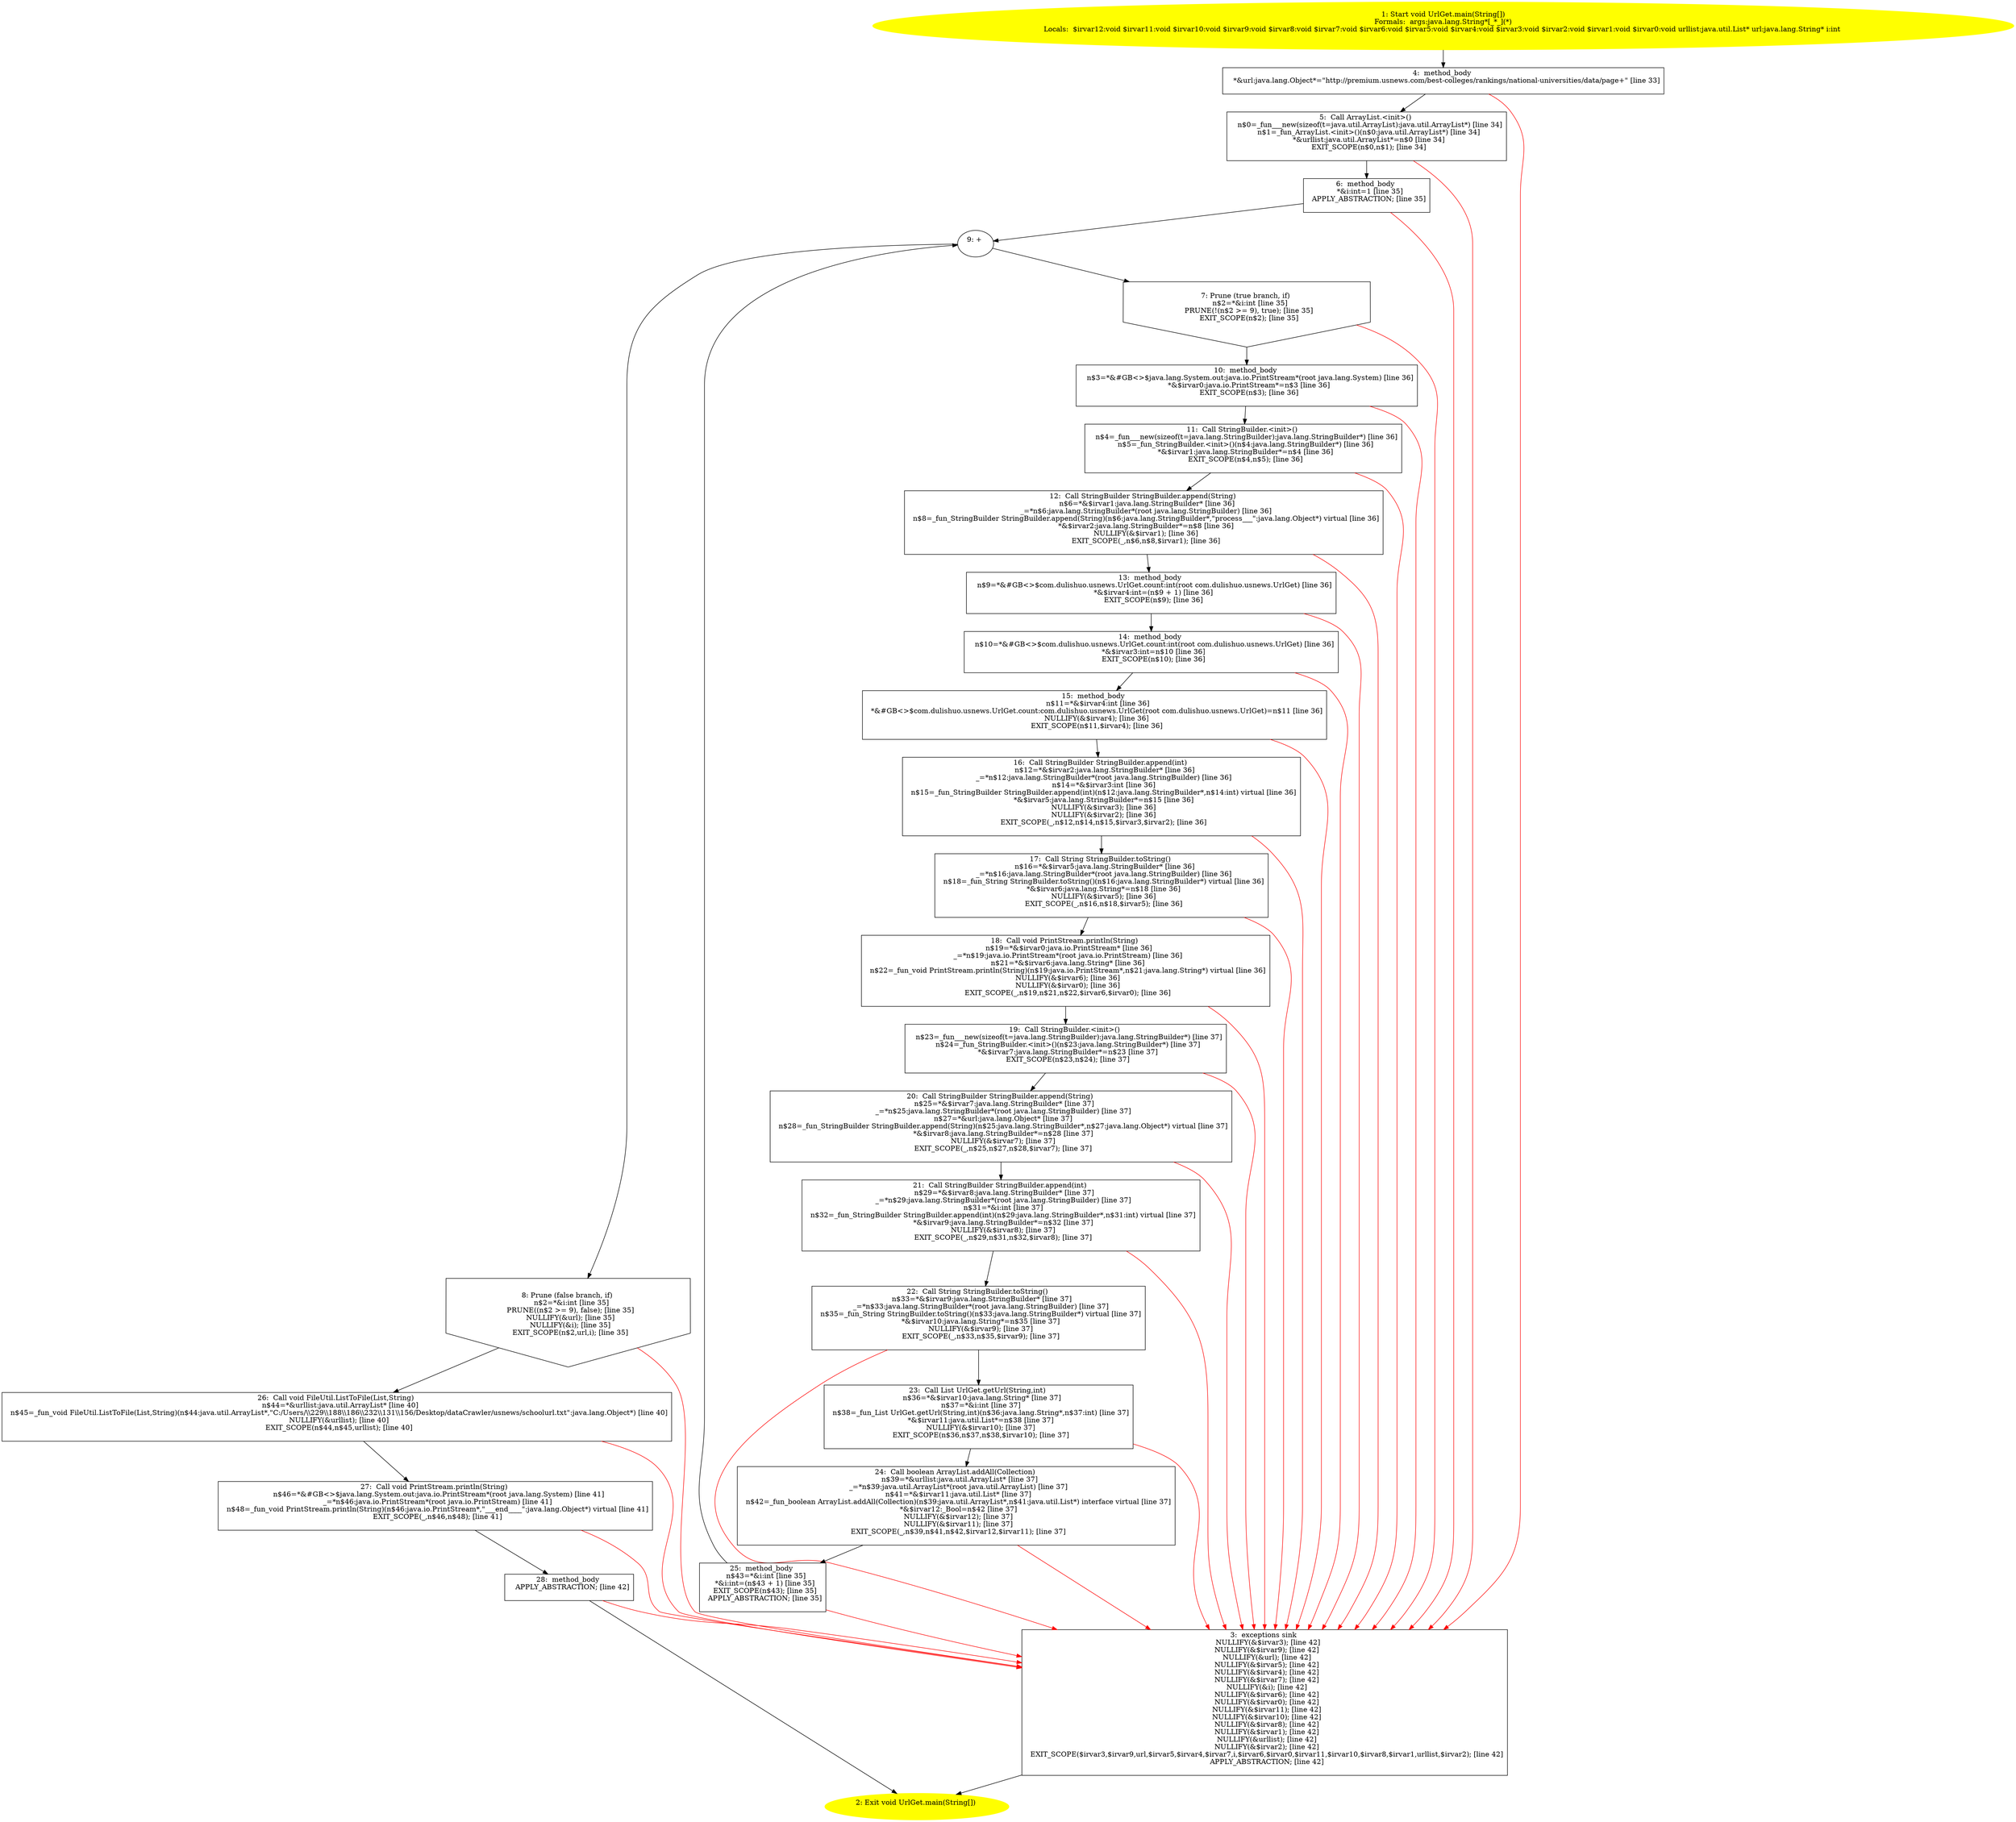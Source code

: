 /* @generated */
digraph cfg {
"com.dulishuo.usnews.UrlGet.main(java.lang.String[]):void.9e06cdba2e8323287ebeb42153912f81_1" [label="1: Start void UrlGet.main(String[])\nFormals:  args:java.lang.String*[_*_](*)\nLocals:  $irvar12:void $irvar11:void $irvar10:void $irvar9:void $irvar8:void $irvar7:void $irvar6:void $irvar5:void $irvar4:void $irvar3:void $irvar2:void $irvar1:void $irvar0:void urllist:java.util.List* url:java.lang.String* i:int \n  " color=yellow style=filled]
	

	 "com.dulishuo.usnews.UrlGet.main(java.lang.String[]):void.9e06cdba2e8323287ebeb42153912f81_1" -> "com.dulishuo.usnews.UrlGet.main(java.lang.String[]):void.9e06cdba2e8323287ebeb42153912f81_4" ;
"com.dulishuo.usnews.UrlGet.main(java.lang.String[]):void.9e06cdba2e8323287ebeb42153912f81_2" [label="2: Exit void UrlGet.main(String[]) \n  " color=yellow style=filled]
	

"com.dulishuo.usnews.UrlGet.main(java.lang.String[]):void.9e06cdba2e8323287ebeb42153912f81_3" [label="3:  exceptions sink \n   NULLIFY(&$irvar3); [line 42]\n  NULLIFY(&$irvar9); [line 42]\n  NULLIFY(&url); [line 42]\n  NULLIFY(&$irvar5); [line 42]\n  NULLIFY(&$irvar4); [line 42]\n  NULLIFY(&$irvar7); [line 42]\n  NULLIFY(&i); [line 42]\n  NULLIFY(&$irvar6); [line 42]\n  NULLIFY(&$irvar0); [line 42]\n  NULLIFY(&$irvar11); [line 42]\n  NULLIFY(&$irvar10); [line 42]\n  NULLIFY(&$irvar8); [line 42]\n  NULLIFY(&$irvar1); [line 42]\n  NULLIFY(&urllist); [line 42]\n  NULLIFY(&$irvar2); [line 42]\n  EXIT_SCOPE($irvar3,$irvar9,url,$irvar5,$irvar4,$irvar7,i,$irvar6,$irvar0,$irvar11,$irvar10,$irvar8,$irvar1,urllist,$irvar2); [line 42]\n  APPLY_ABSTRACTION; [line 42]\n " shape="box"]
	

	 "com.dulishuo.usnews.UrlGet.main(java.lang.String[]):void.9e06cdba2e8323287ebeb42153912f81_3" -> "com.dulishuo.usnews.UrlGet.main(java.lang.String[]):void.9e06cdba2e8323287ebeb42153912f81_2" ;
"com.dulishuo.usnews.UrlGet.main(java.lang.String[]):void.9e06cdba2e8323287ebeb42153912f81_4" [label="4:  method_body \n   *&url:java.lang.Object*=\"http://premium.usnews.com/best-colleges/rankings/national-universities/data/page+\" [line 33]\n " shape="box"]
	

	 "com.dulishuo.usnews.UrlGet.main(java.lang.String[]):void.9e06cdba2e8323287ebeb42153912f81_4" -> "com.dulishuo.usnews.UrlGet.main(java.lang.String[]):void.9e06cdba2e8323287ebeb42153912f81_5" ;
	 "com.dulishuo.usnews.UrlGet.main(java.lang.String[]):void.9e06cdba2e8323287ebeb42153912f81_4" -> "com.dulishuo.usnews.UrlGet.main(java.lang.String[]):void.9e06cdba2e8323287ebeb42153912f81_3" [color="red" ];
"com.dulishuo.usnews.UrlGet.main(java.lang.String[]):void.9e06cdba2e8323287ebeb42153912f81_5" [label="5:  Call ArrayList.<init>() \n   n$0=_fun___new(sizeof(t=java.util.ArrayList):java.util.ArrayList*) [line 34]\n  n$1=_fun_ArrayList.<init>()(n$0:java.util.ArrayList*) [line 34]\n  *&urllist:java.util.ArrayList*=n$0 [line 34]\n  EXIT_SCOPE(n$0,n$1); [line 34]\n " shape="box"]
	

	 "com.dulishuo.usnews.UrlGet.main(java.lang.String[]):void.9e06cdba2e8323287ebeb42153912f81_5" -> "com.dulishuo.usnews.UrlGet.main(java.lang.String[]):void.9e06cdba2e8323287ebeb42153912f81_6" ;
	 "com.dulishuo.usnews.UrlGet.main(java.lang.String[]):void.9e06cdba2e8323287ebeb42153912f81_5" -> "com.dulishuo.usnews.UrlGet.main(java.lang.String[]):void.9e06cdba2e8323287ebeb42153912f81_3" [color="red" ];
"com.dulishuo.usnews.UrlGet.main(java.lang.String[]):void.9e06cdba2e8323287ebeb42153912f81_6" [label="6:  method_body \n   *&i:int=1 [line 35]\n  APPLY_ABSTRACTION; [line 35]\n " shape="box"]
	

	 "com.dulishuo.usnews.UrlGet.main(java.lang.String[]):void.9e06cdba2e8323287ebeb42153912f81_6" -> "com.dulishuo.usnews.UrlGet.main(java.lang.String[]):void.9e06cdba2e8323287ebeb42153912f81_9" ;
	 "com.dulishuo.usnews.UrlGet.main(java.lang.String[]):void.9e06cdba2e8323287ebeb42153912f81_6" -> "com.dulishuo.usnews.UrlGet.main(java.lang.String[]):void.9e06cdba2e8323287ebeb42153912f81_3" [color="red" ];
"com.dulishuo.usnews.UrlGet.main(java.lang.String[]):void.9e06cdba2e8323287ebeb42153912f81_7" [label="7: Prune (true branch, if) \n   n$2=*&i:int [line 35]\n  PRUNE(!(n$2 >= 9), true); [line 35]\n  EXIT_SCOPE(n$2); [line 35]\n " shape="invhouse"]
	

	 "com.dulishuo.usnews.UrlGet.main(java.lang.String[]):void.9e06cdba2e8323287ebeb42153912f81_7" -> "com.dulishuo.usnews.UrlGet.main(java.lang.String[]):void.9e06cdba2e8323287ebeb42153912f81_10" ;
	 "com.dulishuo.usnews.UrlGet.main(java.lang.String[]):void.9e06cdba2e8323287ebeb42153912f81_7" -> "com.dulishuo.usnews.UrlGet.main(java.lang.String[]):void.9e06cdba2e8323287ebeb42153912f81_3" [color="red" ];
"com.dulishuo.usnews.UrlGet.main(java.lang.String[]):void.9e06cdba2e8323287ebeb42153912f81_8" [label="8: Prune (false branch, if) \n   n$2=*&i:int [line 35]\n  PRUNE((n$2 >= 9), false); [line 35]\n  NULLIFY(&url); [line 35]\n  NULLIFY(&i); [line 35]\n  EXIT_SCOPE(n$2,url,i); [line 35]\n " shape="invhouse"]
	

	 "com.dulishuo.usnews.UrlGet.main(java.lang.String[]):void.9e06cdba2e8323287ebeb42153912f81_8" -> "com.dulishuo.usnews.UrlGet.main(java.lang.String[]):void.9e06cdba2e8323287ebeb42153912f81_26" ;
	 "com.dulishuo.usnews.UrlGet.main(java.lang.String[]):void.9e06cdba2e8323287ebeb42153912f81_8" -> "com.dulishuo.usnews.UrlGet.main(java.lang.String[]):void.9e06cdba2e8323287ebeb42153912f81_3" [color="red" ];
"com.dulishuo.usnews.UrlGet.main(java.lang.String[]):void.9e06cdba2e8323287ebeb42153912f81_9" [label="9: + \n  " ]
	

	 "com.dulishuo.usnews.UrlGet.main(java.lang.String[]):void.9e06cdba2e8323287ebeb42153912f81_9" -> "com.dulishuo.usnews.UrlGet.main(java.lang.String[]):void.9e06cdba2e8323287ebeb42153912f81_7" ;
	 "com.dulishuo.usnews.UrlGet.main(java.lang.String[]):void.9e06cdba2e8323287ebeb42153912f81_9" -> "com.dulishuo.usnews.UrlGet.main(java.lang.String[]):void.9e06cdba2e8323287ebeb42153912f81_8" ;
"com.dulishuo.usnews.UrlGet.main(java.lang.String[]):void.9e06cdba2e8323287ebeb42153912f81_10" [label="10:  method_body \n   n$3=*&#GB<>$java.lang.System.out:java.io.PrintStream*(root java.lang.System) [line 36]\n  *&$irvar0:java.io.PrintStream*=n$3 [line 36]\n  EXIT_SCOPE(n$3); [line 36]\n " shape="box"]
	

	 "com.dulishuo.usnews.UrlGet.main(java.lang.String[]):void.9e06cdba2e8323287ebeb42153912f81_10" -> "com.dulishuo.usnews.UrlGet.main(java.lang.String[]):void.9e06cdba2e8323287ebeb42153912f81_11" ;
	 "com.dulishuo.usnews.UrlGet.main(java.lang.String[]):void.9e06cdba2e8323287ebeb42153912f81_10" -> "com.dulishuo.usnews.UrlGet.main(java.lang.String[]):void.9e06cdba2e8323287ebeb42153912f81_3" [color="red" ];
"com.dulishuo.usnews.UrlGet.main(java.lang.String[]):void.9e06cdba2e8323287ebeb42153912f81_11" [label="11:  Call StringBuilder.<init>() \n   n$4=_fun___new(sizeof(t=java.lang.StringBuilder):java.lang.StringBuilder*) [line 36]\n  n$5=_fun_StringBuilder.<init>()(n$4:java.lang.StringBuilder*) [line 36]\n  *&$irvar1:java.lang.StringBuilder*=n$4 [line 36]\n  EXIT_SCOPE(n$4,n$5); [line 36]\n " shape="box"]
	

	 "com.dulishuo.usnews.UrlGet.main(java.lang.String[]):void.9e06cdba2e8323287ebeb42153912f81_11" -> "com.dulishuo.usnews.UrlGet.main(java.lang.String[]):void.9e06cdba2e8323287ebeb42153912f81_12" ;
	 "com.dulishuo.usnews.UrlGet.main(java.lang.String[]):void.9e06cdba2e8323287ebeb42153912f81_11" -> "com.dulishuo.usnews.UrlGet.main(java.lang.String[]):void.9e06cdba2e8323287ebeb42153912f81_3" [color="red" ];
"com.dulishuo.usnews.UrlGet.main(java.lang.String[]):void.9e06cdba2e8323287ebeb42153912f81_12" [label="12:  Call StringBuilder StringBuilder.append(String) \n   n$6=*&$irvar1:java.lang.StringBuilder* [line 36]\n  _=*n$6:java.lang.StringBuilder*(root java.lang.StringBuilder) [line 36]\n  n$8=_fun_StringBuilder StringBuilder.append(String)(n$6:java.lang.StringBuilder*,\"process___\":java.lang.Object*) virtual [line 36]\n  *&$irvar2:java.lang.StringBuilder*=n$8 [line 36]\n  NULLIFY(&$irvar1); [line 36]\n  EXIT_SCOPE(_,n$6,n$8,$irvar1); [line 36]\n " shape="box"]
	

	 "com.dulishuo.usnews.UrlGet.main(java.lang.String[]):void.9e06cdba2e8323287ebeb42153912f81_12" -> "com.dulishuo.usnews.UrlGet.main(java.lang.String[]):void.9e06cdba2e8323287ebeb42153912f81_13" ;
	 "com.dulishuo.usnews.UrlGet.main(java.lang.String[]):void.9e06cdba2e8323287ebeb42153912f81_12" -> "com.dulishuo.usnews.UrlGet.main(java.lang.String[]):void.9e06cdba2e8323287ebeb42153912f81_3" [color="red" ];
"com.dulishuo.usnews.UrlGet.main(java.lang.String[]):void.9e06cdba2e8323287ebeb42153912f81_13" [label="13:  method_body \n   n$9=*&#GB<>$com.dulishuo.usnews.UrlGet.count:int(root com.dulishuo.usnews.UrlGet) [line 36]\n  *&$irvar4:int=(n$9 + 1) [line 36]\n  EXIT_SCOPE(n$9); [line 36]\n " shape="box"]
	

	 "com.dulishuo.usnews.UrlGet.main(java.lang.String[]):void.9e06cdba2e8323287ebeb42153912f81_13" -> "com.dulishuo.usnews.UrlGet.main(java.lang.String[]):void.9e06cdba2e8323287ebeb42153912f81_14" ;
	 "com.dulishuo.usnews.UrlGet.main(java.lang.String[]):void.9e06cdba2e8323287ebeb42153912f81_13" -> "com.dulishuo.usnews.UrlGet.main(java.lang.String[]):void.9e06cdba2e8323287ebeb42153912f81_3" [color="red" ];
"com.dulishuo.usnews.UrlGet.main(java.lang.String[]):void.9e06cdba2e8323287ebeb42153912f81_14" [label="14:  method_body \n   n$10=*&#GB<>$com.dulishuo.usnews.UrlGet.count:int(root com.dulishuo.usnews.UrlGet) [line 36]\n  *&$irvar3:int=n$10 [line 36]\n  EXIT_SCOPE(n$10); [line 36]\n " shape="box"]
	

	 "com.dulishuo.usnews.UrlGet.main(java.lang.String[]):void.9e06cdba2e8323287ebeb42153912f81_14" -> "com.dulishuo.usnews.UrlGet.main(java.lang.String[]):void.9e06cdba2e8323287ebeb42153912f81_15" ;
	 "com.dulishuo.usnews.UrlGet.main(java.lang.String[]):void.9e06cdba2e8323287ebeb42153912f81_14" -> "com.dulishuo.usnews.UrlGet.main(java.lang.String[]):void.9e06cdba2e8323287ebeb42153912f81_3" [color="red" ];
"com.dulishuo.usnews.UrlGet.main(java.lang.String[]):void.9e06cdba2e8323287ebeb42153912f81_15" [label="15:  method_body \n   n$11=*&$irvar4:int [line 36]\n  *&#GB<>$com.dulishuo.usnews.UrlGet.count:com.dulishuo.usnews.UrlGet(root com.dulishuo.usnews.UrlGet)=n$11 [line 36]\n  NULLIFY(&$irvar4); [line 36]\n  EXIT_SCOPE(n$11,$irvar4); [line 36]\n " shape="box"]
	

	 "com.dulishuo.usnews.UrlGet.main(java.lang.String[]):void.9e06cdba2e8323287ebeb42153912f81_15" -> "com.dulishuo.usnews.UrlGet.main(java.lang.String[]):void.9e06cdba2e8323287ebeb42153912f81_16" ;
	 "com.dulishuo.usnews.UrlGet.main(java.lang.String[]):void.9e06cdba2e8323287ebeb42153912f81_15" -> "com.dulishuo.usnews.UrlGet.main(java.lang.String[]):void.9e06cdba2e8323287ebeb42153912f81_3" [color="red" ];
"com.dulishuo.usnews.UrlGet.main(java.lang.String[]):void.9e06cdba2e8323287ebeb42153912f81_16" [label="16:  Call StringBuilder StringBuilder.append(int) \n   n$12=*&$irvar2:java.lang.StringBuilder* [line 36]\n  _=*n$12:java.lang.StringBuilder*(root java.lang.StringBuilder) [line 36]\n  n$14=*&$irvar3:int [line 36]\n  n$15=_fun_StringBuilder StringBuilder.append(int)(n$12:java.lang.StringBuilder*,n$14:int) virtual [line 36]\n  *&$irvar5:java.lang.StringBuilder*=n$15 [line 36]\n  NULLIFY(&$irvar3); [line 36]\n  NULLIFY(&$irvar2); [line 36]\n  EXIT_SCOPE(_,n$12,n$14,n$15,$irvar3,$irvar2); [line 36]\n " shape="box"]
	

	 "com.dulishuo.usnews.UrlGet.main(java.lang.String[]):void.9e06cdba2e8323287ebeb42153912f81_16" -> "com.dulishuo.usnews.UrlGet.main(java.lang.String[]):void.9e06cdba2e8323287ebeb42153912f81_17" ;
	 "com.dulishuo.usnews.UrlGet.main(java.lang.String[]):void.9e06cdba2e8323287ebeb42153912f81_16" -> "com.dulishuo.usnews.UrlGet.main(java.lang.String[]):void.9e06cdba2e8323287ebeb42153912f81_3" [color="red" ];
"com.dulishuo.usnews.UrlGet.main(java.lang.String[]):void.9e06cdba2e8323287ebeb42153912f81_17" [label="17:  Call String StringBuilder.toString() \n   n$16=*&$irvar5:java.lang.StringBuilder* [line 36]\n  _=*n$16:java.lang.StringBuilder*(root java.lang.StringBuilder) [line 36]\n  n$18=_fun_String StringBuilder.toString()(n$16:java.lang.StringBuilder*) virtual [line 36]\n  *&$irvar6:java.lang.String*=n$18 [line 36]\n  NULLIFY(&$irvar5); [line 36]\n  EXIT_SCOPE(_,n$16,n$18,$irvar5); [line 36]\n " shape="box"]
	

	 "com.dulishuo.usnews.UrlGet.main(java.lang.String[]):void.9e06cdba2e8323287ebeb42153912f81_17" -> "com.dulishuo.usnews.UrlGet.main(java.lang.String[]):void.9e06cdba2e8323287ebeb42153912f81_18" ;
	 "com.dulishuo.usnews.UrlGet.main(java.lang.String[]):void.9e06cdba2e8323287ebeb42153912f81_17" -> "com.dulishuo.usnews.UrlGet.main(java.lang.String[]):void.9e06cdba2e8323287ebeb42153912f81_3" [color="red" ];
"com.dulishuo.usnews.UrlGet.main(java.lang.String[]):void.9e06cdba2e8323287ebeb42153912f81_18" [label="18:  Call void PrintStream.println(String) \n   n$19=*&$irvar0:java.io.PrintStream* [line 36]\n  _=*n$19:java.io.PrintStream*(root java.io.PrintStream) [line 36]\n  n$21=*&$irvar6:java.lang.String* [line 36]\n  n$22=_fun_void PrintStream.println(String)(n$19:java.io.PrintStream*,n$21:java.lang.String*) virtual [line 36]\n  NULLIFY(&$irvar6); [line 36]\n  NULLIFY(&$irvar0); [line 36]\n  EXIT_SCOPE(_,n$19,n$21,n$22,$irvar6,$irvar0); [line 36]\n " shape="box"]
	

	 "com.dulishuo.usnews.UrlGet.main(java.lang.String[]):void.9e06cdba2e8323287ebeb42153912f81_18" -> "com.dulishuo.usnews.UrlGet.main(java.lang.String[]):void.9e06cdba2e8323287ebeb42153912f81_19" ;
	 "com.dulishuo.usnews.UrlGet.main(java.lang.String[]):void.9e06cdba2e8323287ebeb42153912f81_18" -> "com.dulishuo.usnews.UrlGet.main(java.lang.String[]):void.9e06cdba2e8323287ebeb42153912f81_3" [color="red" ];
"com.dulishuo.usnews.UrlGet.main(java.lang.String[]):void.9e06cdba2e8323287ebeb42153912f81_19" [label="19:  Call StringBuilder.<init>() \n   n$23=_fun___new(sizeof(t=java.lang.StringBuilder):java.lang.StringBuilder*) [line 37]\n  n$24=_fun_StringBuilder.<init>()(n$23:java.lang.StringBuilder*) [line 37]\n  *&$irvar7:java.lang.StringBuilder*=n$23 [line 37]\n  EXIT_SCOPE(n$23,n$24); [line 37]\n " shape="box"]
	

	 "com.dulishuo.usnews.UrlGet.main(java.lang.String[]):void.9e06cdba2e8323287ebeb42153912f81_19" -> "com.dulishuo.usnews.UrlGet.main(java.lang.String[]):void.9e06cdba2e8323287ebeb42153912f81_20" ;
	 "com.dulishuo.usnews.UrlGet.main(java.lang.String[]):void.9e06cdba2e8323287ebeb42153912f81_19" -> "com.dulishuo.usnews.UrlGet.main(java.lang.String[]):void.9e06cdba2e8323287ebeb42153912f81_3" [color="red" ];
"com.dulishuo.usnews.UrlGet.main(java.lang.String[]):void.9e06cdba2e8323287ebeb42153912f81_20" [label="20:  Call StringBuilder StringBuilder.append(String) \n   n$25=*&$irvar7:java.lang.StringBuilder* [line 37]\n  _=*n$25:java.lang.StringBuilder*(root java.lang.StringBuilder) [line 37]\n  n$27=*&url:java.lang.Object* [line 37]\n  n$28=_fun_StringBuilder StringBuilder.append(String)(n$25:java.lang.StringBuilder*,n$27:java.lang.Object*) virtual [line 37]\n  *&$irvar8:java.lang.StringBuilder*=n$28 [line 37]\n  NULLIFY(&$irvar7); [line 37]\n  EXIT_SCOPE(_,n$25,n$27,n$28,$irvar7); [line 37]\n " shape="box"]
	

	 "com.dulishuo.usnews.UrlGet.main(java.lang.String[]):void.9e06cdba2e8323287ebeb42153912f81_20" -> "com.dulishuo.usnews.UrlGet.main(java.lang.String[]):void.9e06cdba2e8323287ebeb42153912f81_21" ;
	 "com.dulishuo.usnews.UrlGet.main(java.lang.String[]):void.9e06cdba2e8323287ebeb42153912f81_20" -> "com.dulishuo.usnews.UrlGet.main(java.lang.String[]):void.9e06cdba2e8323287ebeb42153912f81_3" [color="red" ];
"com.dulishuo.usnews.UrlGet.main(java.lang.String[]):void.9e06cdba2e8323287ebeb42153912f81_21" [label="21:  Call StringBuilder StringBuilder.append(int) \n   n$29=*&$irvar8:java.lang.StringBuilder* [line 37]\n  _=*n$29:java.lang.StringBuilder*(root java.lang.StringBuilder) [line 37]\n  n$31=*&i:int [line 37]\n  n$32=_fun_StringBuilder StringBuilder.append(int)(n$29:java.lang.StringBuilder*,n$31:int) virtual [line 37]\n  *&$irvar9:java.lang.StringBuilder*=n$32 [line 37]\n  NULLIFY(&$irvar8); [line 37]\n  EXIT_SCOPE(_,n$29,n$31,n$32,$irvar8); [line 37]\n " shape="box"]
	

	 "com.dulishuo.usnews.UrlGet.main(java.lang.String[]):void.9e06cdba2e8323287ebeb42153912f81_21" -> "com.dulishuo.usnews.UrlGet.main(java.lang.String[]):void.9e06cdba2e8323287ebeb42153912f81_22" ;
	 "com.dulishuo.usnews.UrlGet.main(java.lang.String[]):void.9e06cdba2e8323287ebeb42153912f81_21" -> "com.dulishuo.usnews.UrlGet.main(java.lang.String[]):void.9e06cdba2e8323287ebeb42153912f81_3" [color="red" ];
"com.dulishuo.usnews.UrlGet.main(java.lang.String[]):void.9e06cdba2e8323287ebeb42153912f81_22" [label="22:  Call String StringBuilder.toString() \n   n$33=*&$irvar9:java.lang.StringBuilder* [line 37]\n  _=*n$33:java.lang.StringBuilder*(root java.lang.StringBuilder) [line 37]\n  n$35=_fun_String StringBuilder.toString()(n$33:java.lang.StringBuilder*) virtual [line 37]\n  *&$irvar10:java.lang.String*=n$35 [line 37]\n  NULLIFY(&$irvar9); [line 37]\n  EXIT_SCOPE(_,n$33,n$35,$irvar9); [line 37]\n " shape="box"]
	

	 "com.dulishuo.usnews.UrlGet.main(java.lang.String[]):void.9e06cdba2e8323287ebeb42153912f81_22" -> "com.dulishuo.usnews.UrlGet.main(java.lang.String[]):void.9e06cdba2e8323287ebeb42153912f81_23" ;
	 "com.dulishuo.usnews.UrlGet.main(java.lang.String[]):void.9e06cdba2e8323287ebeb42153912f81_22" -> "com.dulishuo.usnews.UrlGet.main(java.lang.String[]):void.9e06cdba2e8323287ebeb42153912f81_3" [color="red" ];
"com.dulishuo.usnews.UrlGet.main(java.lang.String[]):void.9e06cdba2e8323287ebeb42153912f81_23" [label="23:  Call List UrlGet.getUrl(String,int) \n   n$36=*&$irvar10:java.lang.String* [line 37]\n  n$37=*&i:int [line 37]\n  n$38=_fun_List UrlGet.getUrl(String,int)(n$36:java.lang.String*,n$37:int) [line 37]\n  *&$irvar11:java.util.List*=n$38 [line 37]\n  NULLIFY(&$irvar10); [line 37]\n  EXIT_SCOPE(n$36,n$37,n$38,$irvar10); [line 37]\n " shape="box"]
	

	 "com.dulishuo.usnews.UrlGet.main(java.lang.String[]):void.9e06cdba2e8323287ebeb42153912f81_23" -> "com.dulishuo.usnews.UrlGet.main(java.lang.String[]):void.9e06cdba2e8323287ebeb42153912f81_24" ;
	 "com.dulishuo.usnews.UrlGet.main(java.lang.String[]):void.9e06cdba2e8323287ebeb42153912f81_23" -> "com.dulishuo.usnews.UrlGet.main(java.lang.String[]):void.9e06cdba2e8323287ebeb42153912f81_3" [color="red" ];
"com.dulishuo.usnews.UrlGet.main(java.lang.String[]):void.9e06cdba2e8323287ebeb42153912f81_24" [label="24:  Call boolean ArrayList.addAll(Collection) \n   n$39=*&urllist:java.util.ArrayList* [line 37]\n  _=*n$39:java.util.ArrayList*(root java.util.ArrayList) [line 37]\n  n$41=*&$irvar11:java.util.List* [line 37]\n  n$42=_fun_boolean ArrayList.addAll(Collection)(n$39:java.util.ArrayList*,n$41:java.util.List*) interface virtual [line 37]\n  *&$irvar12:_Bool=n$42 [line 37]\n  NULLIFY(&$irvar12); [line 37]\n  NULLIFY(&$irvar11); [line 37]\n  EXIT_SCOPE(_,n$39,n$41,n$42,$irvar12,$irvar11); [line 37]\n " shape="box"]
	

	 "com.dulishuo.usnews.UrlGet.main(java.lang.String[]):void.9e06cdba2e8323287ebeb42153912f81_24" -> "com.dulishuo.usnews.UrlGet.main(java.lang.String[]):void.9e06cdba2e8323287ebeb42153912f81_25" ;
	 "com.dulishuo.usnews.UrlGet.main(java.lang.String[]):void.9e06cdba2e8323287ebeb42153912f81_24" -> "com.dulishuo.usnews.UrlGet.main(java.lang.String[]):void.9e06cdba2e8323287ebeb42153912f81_3" [color="red" ];
"com.dulishuo.usnews.UrlGet.main(java.lang.String[]):void.9e06cdba2e8323287ebeb42153912f81_25" [label="25:  method_body \n   n$43=*&i:int [line 35]\n  *&i:int=(n$43 + 1) [line 35]\n  EXIT_SCOPE(n$43); [line 35]\n  APPLY_ABSTRACTION; [line 35]\n " shape="box"]
	

	 "com.dulishuo.usnews.UrlGet.main(java.lang.String[]):void.9e06cdba2e8323287ebeb42153912f81_25" -> "com.dulishuo.usnews.UrlGet.main(java.lang.String[]):void.9e06cdba2e8323287ebeb42153912f81_9" ;
	 "com.dulishuo.usnews.UrlGet.main(java.lang.String[]):void.9e06cdba2e8323287ebeb42153912f81_25" -> "com.dulishuo.usnews.UrlGet.main(java.lang.String[]):void.9e06cdba2e8323287ebeb42153912f81_3" [color="red" ];
"com.dulishuo.usnews.UrlGet.main(java.lang.String[]):void.9e06cdba2e8323287ebeb42153912f81_26" [label="26:  Call void FileUtil.ListToFile(List,String) \n   n$44=*&urllist:java.util.ArrayList* [line 40]\n  n$45=_fun_void FileUtil.ListToFile(List,String)(n$44:java.util.ArrayList*,\"C:/Users/\\\\229\\\\188\\\\186\\\\232\\\\131\\\\156/Desktop/dataCrawler/usnews/schoolurl.txt\":java.lang.Object*) [line 40]\n  NULLIFY(&urllist); [line 40]\n  EXIT_SCOPE(n$44,n$45,urllist); [line 40]\n " shape="box"]
	

	 "com.dulishuo.usnews.UrlGet.main(java.lang.String[]):void.9e06cdba2e8323287ebeb42153912f81_26" -> "com.dulishuo.usnews.UrlGet.main(java.lang.String[]):void.9e06cdba2e8323287ebeb42153912f81_27" ;
	 "com.dulishuo.usnews.UrlGet.main(java.lang.String[]):void.9e06cdba2e8323287ebeb42153912f81_26" -> "com.dulishuo.usnews.UrlGet.main(java.lang.String[]):void.9e06cdba2e8323287ebeb42153912f81_3" [color="red" ];
"com.dulishuo.usnews.UrlGet.main(java.lang.String[]):void.9e06cdba2e8323287ebeb42153912f81_27" [label="27:  Call void PrintStream.println(String) \n   n$46=*&#GB<>$java.lang.System.out:java.io.PrintStream*(root java.lang.System) [line 41]\n  _=*n$46:java.io.PrintStream*(root java.io.PrintStream) [line 41]\n  n$48=_fun_void PrintStream.println(String)(n$46:java.io.PrintStream*,\"___end____\":java.lang.Object*) virtual [line 41]\n  EXIT_SCOPE(_,n$46,n$48); [line 41]\n " shape="box"]
	

	 "com.dulishuo.usnews.UrlGet.main(java.lang.String[]):void.9e06cdba2e8323287ebeb42153912f81_27" -> "com.dulishuo.usnews.UrlGet.main(java.lang.String[]):void.9e06cdba2e8323287ebeb42153912f81_28" ;
	 "com.dulishuo.usnews.UrlGet.main(java.lang.String[]):void.9e06cdba2e8323287ebeb42153912f81_27" -> "com.dulishuo.usnews.UrlGet.main(java.lang.String[]):void.9e06cdba2e8323287ebeb42153912f81_3" [color="red" ];
"com.dulishuo.usnews.UrlGet.main(java.lang.String[]):void.9e06cdba2e8323287ebeb42153912f81_28" [label="28:  method_body \n   APPLY_ABSTRACTION; [line 42]\n " shape="box"]
	

	 "com.dulishuo.usnews.UrlGet.main(java.lang.String[]):void.9e06cdba2e8323287ebeb42153912f81_28" -> "com.dulishuo.usnews.UrlGet.main(java.lang.String[]):void.9e06cdba2e8323287ebeb42153912f81_2" ;
	 "com.dulishuo.usnews.UrlGet.main(java.lang.String[]):void.9e06cdba2e8323287ebeb42153912f81_28" -> "com.dulishuo.usnews.UrlGet.main(java.lang.String[]):void.9e06cdba2e8323287ebeb42153912f81_3" [color="red" ];
}
